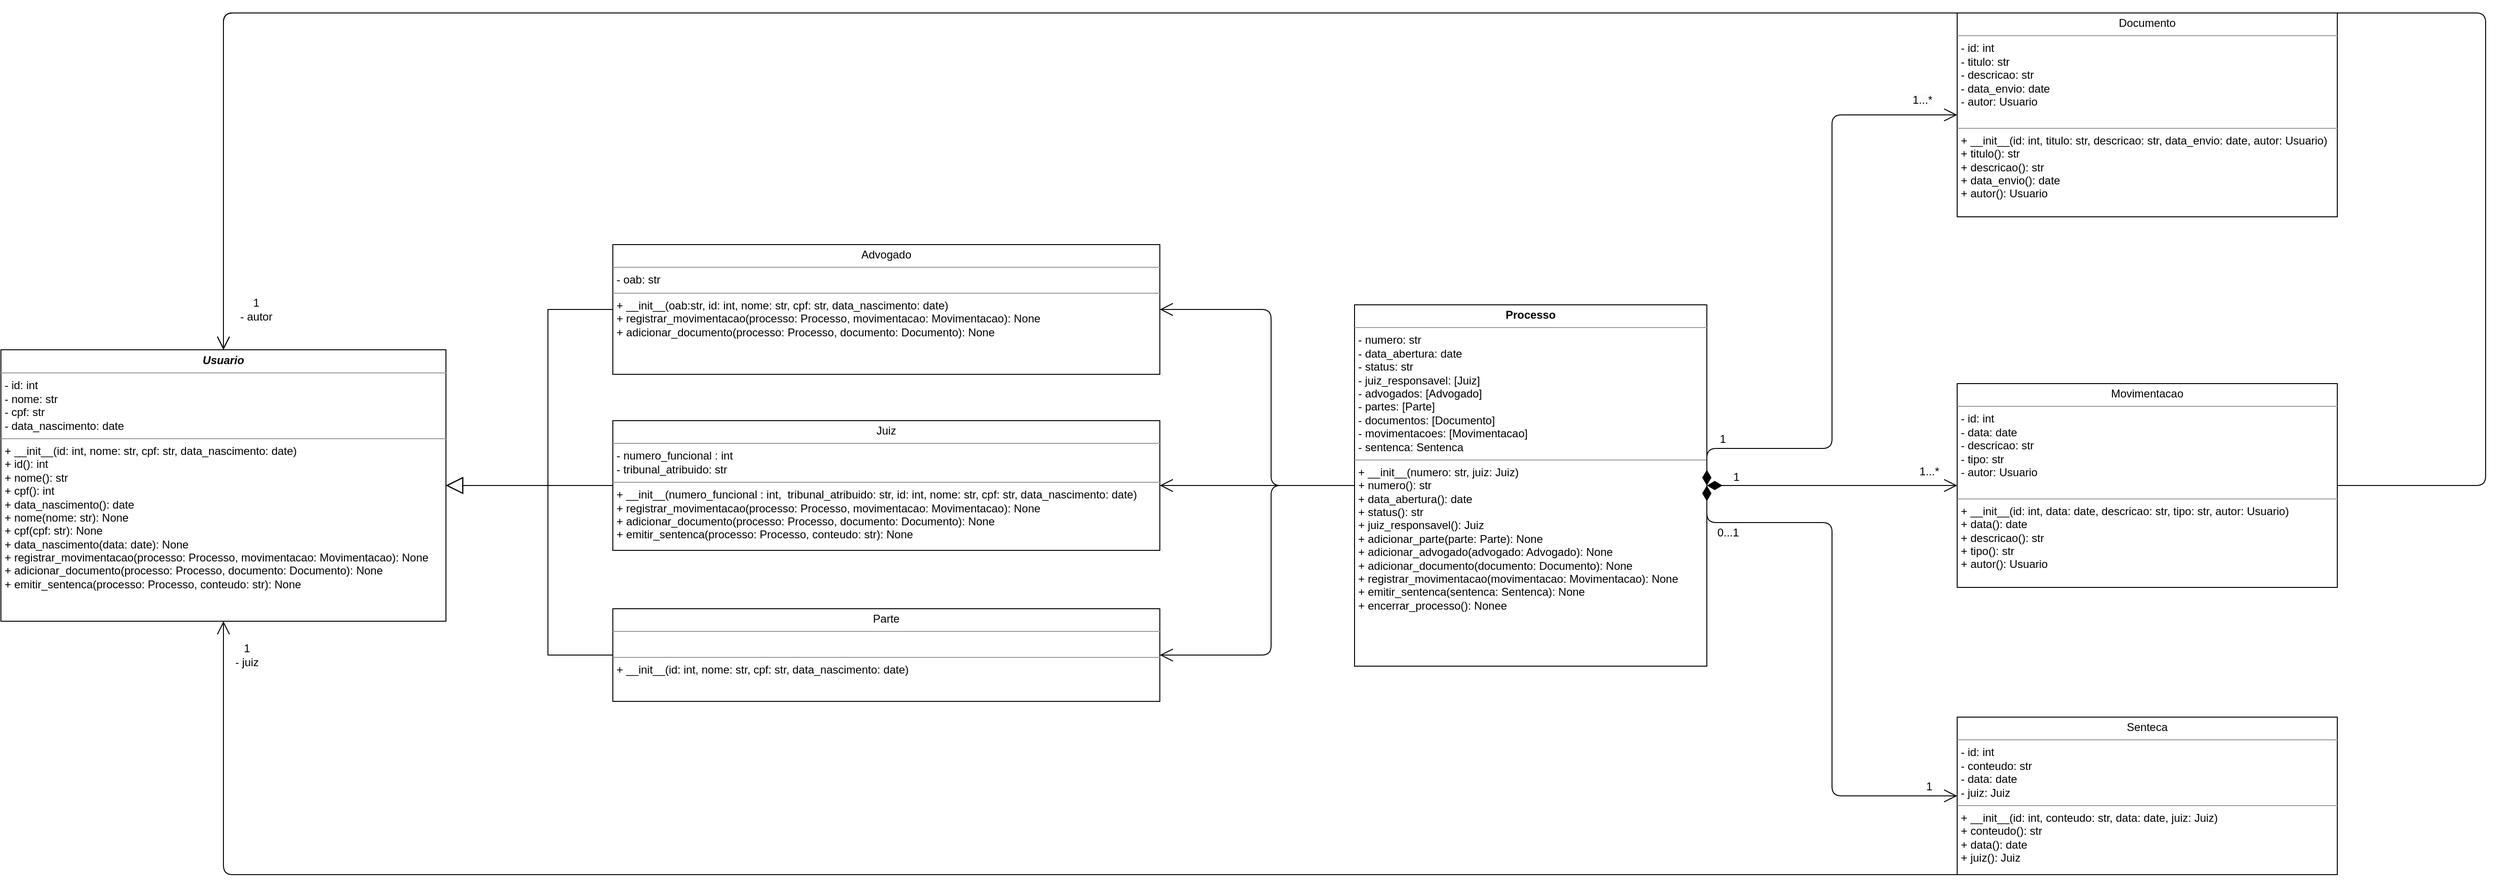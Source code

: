 <mxfile>
    <diagram name="Page-1" id="c4acf3e9-155e-7222-9cf6-157b1a14988f">
        <mxGraphModel dx="833" dy="1978" grid="1" gridSize="10" guides="1" tooltips="1" connect="1" arrows="1" fold="1" page="1" pageScale="1" pageWidth="850" pageHeight="1100" background="none" math="0" shadow="0">
            <root>
                <mxCell id="0"/>
                <mxCell id="1" parent="0"/>
                <mxCell id="5d2195bd80daf111-18" value="&lt;p style=&quot;margin:0px;margin-top:4px;text-align:center;&quot;&gt;&lt;b&gt;&lt;i&gt;Usuario&lt;/i&gt;&lt;/b&gt;&lt;/p&gt;&lt;hr size=&quot;1&quot;&gt;&lt;p style=&quot;margin:0px;margin-left:4px;&quot;&gt;- id: int&amp;nbsp;&lt;/p&gt;&lt;p style=&quot;margin:0px;margin-left:4px;&quot;&gt;- nome: str&amp;nbsp;&lt;/p&gt;&lt;p style=&quot;margin:0px;margin-left:4px;&quot;&gt;- cpf: str&amp;nbsp;&lt;/p&gt;&lt;p style=&quot;margin:0px;margin-left:4px;&quot;&gt;- data_nascimento: date&lt;br&gt;&lt;/p&gt;&lt;hr size=&quot;1&quot;&gt;&lt;p style=&quot;margin:0px;margin-left:4px;&quot;&gt;+ __init__(id: int, nome: str, cpf: str, data_nascimento: date)&lt;br&gt;+ id(): int&lt;br&gt;+ nome(): str&lt;br&gt;+ cpf(): int&lt;br&gt;+ data_nascimento(): date&lt;br&gt;+ nome(nome: str): None&lt;br&gt;+ cpf(cpf: str): None&lt;br&gt;+ data_nascimento(data: date): None&lt;br&gt;+ registrar_movimentacao(processo: Processo, movimentacao: Movimentacao): None&lt;br&gt;+ adicionar_documento(processo: Processo, documento: Documento): None&lt;br&gt;+ emitir_sentenca(processo: Processo, conteudo: str): None&lt;/p&gt;" style="verticalAlign=top;align=left;overflow=fill;fontSize=12;fontFamily=Helvetica;html=1;rounded=0;shadow=0;comic=0;labelBackgroundColor=none;strokeWidth=1" parent="1" vertex="1">
                    <mxGeometry x="90" y="-226.5" width="480" height="293" as="geometry"/>
                </mxCell>
                <mxCell id="5d2195bd80daf111-19" value="&lt;p style=&quot;margin:0px;margin-top:4px;text-align:center;&quot;&gt;Parte&lt;/p&gt;&lt;hr size=&quot;1&quot;&gt;&lt;p style=&quot;margin:0px;margin-left:4px;&quot;&gt;&lt;br&gt;&lt;/p&gt;&lt;hr size=&quot;1&quot;&gt;&lt;p style=&quot;margin:0px;margin-left:4px;&quot;&gt;+ __init__(id: int, nome: str, cpf: str, data_nascimento: date)&lt;/p&gt;" style="verticalAlign=top;align=left;overflow=fill;fontSize=12;fontFamily=Helvetica;html=1;rounded=0;shadow=0;comic=0;labelBackgroundColor=none;strokeWidth=1" parent="1" vertex="1">
                    <mxGeometry x="750" y="53" width="590" height="100" as="geometry"/>
                </mxCell>
                <mxCell id="IntvYzq0Ck3v-AkWwq2L-13" value="&lt;p style=&quot;margin:0px;margin-top:4px;text-align:center;&quot;&gt;Advogado&lt;/p&gt;&lt;hr size=&quot;1&quot;&gt;&lt;p style=&quot;margin:0px;margin-left:4px;&quot;&gt;- oab: str&lt;/p&gt;&lt;hr size=&quot;1&quot;&gt;&lt;p style=&quot;margin:0px;margin-left:4px;&quot;&gt;+ __init__(oab:str, id: int, nome: str, cpf: str, data_nascimento: date)&lt;br&gt;&lt;/p&gt;&lt;p style=&quot;margin:0px;margin-left:4px;&quot;&gt;+ registrar_movimentacao(processo: Processo, movimentacao: Movimentacao): None&lt;br&gt;+ adicionar_documento(processo: Processo, documento: Documento): None&lt;br&gt;&lt;/p&gt;" style="verticalAlign=top;align=left;overflow=fill;fontSize=12;fontFamily=Helvetica;html=1;rounded=0;shadow=0;comic=0;labelBackgroundColor=none;strokeWidth=1" parent="1" vertex="1">
                    <mxGeometry x="750" y="-340" width="590" height="140" as="geometry"/>
                </mxCell>
                <mxCell id="IntvYzq0Ck3v-AkWwq2L-16" value="&lt;p style=&quot;margin:0px;margin-top:4px;text-align:center;&quot;&gt;Juiz&lt;/p&gt;&lt;hr size=&quot;1&quot;&gt;&lt;p style=&quot;margin:0px;margin-left:4px;&quot;&gt;- numero_funcional&amp;nbsp;: int&lt;/p&gt;&lt;p style=&quot;margin:0px;margin-left:4px;&quot;&gt;- tribunal_atribuido: str&lt;/p&gt;&lt;hr size=&quot;1&quot;&gt;&lt;p style=&quot;margin:0px;margin-left:4px;&quot;&gt;+ __init__(&lt;span style=&quot;background-color: transparent; color: light-dark(rgb(0, 0, 0), rgb(255, 255, 255));&quot;&gt;numero_funcional&amp;nbsp;: int&lt;/span&gt;&lt;span style=&quot;background-color: transparent; color: light-dark(rgb(0, 0, 0), rgb(255, 255, 255));&quot;&gt;,&amp;nbsp;&lt;/span&gt;&lt;span style=&quot;background-color: transparent; color: light-dark(rgb(0, 0, 0), rgb(255, 255, 255));&quot;&gt;&amp;nbsp;&lt;/span&gt;&lt;span style=&quot;background-color: transparent; color: light-dark(rgb(0, 0, 0), rgb(255, 255, 255));&quot;&gt;tribunal_atribuido: str,&amp;nbsp;&lt;/span&gt;&lt;span style=&quot;background-color: transparent; color: light-dark(rgb(0, 0, 0), rgb(255, 255, 255));&quot;&gt;id: int, nome: str, cpf: str, data_nascimento: date)&lt;/span&gt;&lt;/p&gt;&lt;p style=&quot;margin:0px;margin-left:4px;&quot;&gt;+ registrar_movimentacao(processo: Processo, movimentacao: Movimentacao): None&lt;br&gt;+ adicionar_documento(processo: Processo, documento: Documento): None&lt;br&gt;+ emitir_sentenca(processo: Processo, conteudo: str): None&lt;/p&gt;" style="verticalAlign=top;align=left;overflow=fill;fontSize=12;fontFamily=Helvetica;html=1;rounded=0;shadow=0;comic=0;labelBackgroundColor=none;strokeWidth=1" parent="1" vertex="1">
                    <mxGeometry x="750" y="-150" width="590" height="140" as="geometry"/>
                </mxCell>
                <mxCell id="IntvYzq0Ck3v-AkWwq2L-21" value="&lt;p style=&quot;margin:0px;margin-top:4px;text-align:center;&quot;&gt;&lt;b&gt;Processo&lt;/b&gt;&lt;/p&gt;&lt;hr size=&quot;1&quot;&gt;&lt;p style=&quot;margin:0px;margin-left:4px;&quot;&gt;- numero: str&lt;/p&gt;&lt;p style=&quot;margin:0px;margin-left:4px;&quot;&gt;- data_abertura: date&lt;/p&gt;&lt;p style=&quot;margin:0px;margin-left:4px;&quot;&gt;- status: str&lt;/p&gt;&lt;p style=&quot;margin:0px;margin-left:4px;&quot;&gt;- juiz_responsavel: [Juiz]&lt;/p&gt;&lt;p style=&quot;margin:0px;margin-left:4px;&quot;&gt;- advogados: [Advogado]&lt;/p&gt;&lt;p style=&quot;margin:0px;margin-left:4px;&quot;&gt;- partes: [Parte]&lt;/p&gt;&lt;p style=&quot;margin:0px;margin-left:4px;&quot;&gt;- documentos: [Documento]&lt;/p&gt;&lt;p style=&quot;margin:0px;margin-left:4px;&quot;&gt;- movimentacoes: [Movimentacao]&lt;/p&gt;&lt;p style=&quot;margin:0px;margin-left:4px;&quot;&gt;- sentenca: Sentenca&lt;/p&gt;&lt;hr size=&quot;1&quot;&gt;&lt;p style=&quot;margin:0px;margin-left:4px;&quot;&gt;+ __init__(numero: str, juiz: Juiz)&lt;/p&gt;&lt;p style=&quot;margin:0px;margin-left:4px;&quot;&gt;+ numero(): str&lt;/p&gt;&lt;p style=&quot;margin:0px;margin-left:4px;&quot;&gt;+ data_abertura(): date&lt;/p&gt;&lt;p style=&quot;margin:0px;margin-left:4px;&quot;&gt;+ status(): str&lt;/p&gt;&lt;p style=&quot;margin:0px;margin-left:4px;&quot;&gt;+ juiz_responsavel(): Juiz&lt;/p&gt;&lt;p style=&quot;margin:0px;margin-left:4px;&quot;&gt;+ adicionar_parte(parte: Parte): None&lt;/p&gt;&lt;p style=&quot;margin:0px;margin-left:4px;&quot;&gt;+ adicionar_advogado(advogado: Advogado): None&lt;/p&gt;&lt;p style=&quot;margin:0px;margin-left:4px;&quot;&gt;+ adicionar_documento(documento: Documento): None&lt;/p&gt;&lt;p style=&quot;margin:0px;margin-left:4px;&quot;&gt;+ registrar_movimentacao(movimentacao: Movimentacao): None&lt;/p&gt;&lt;p style=&quot;margin:0px;margin-left:4px;&quot;&gt;+ emitir_sentenca(sentenca: Sentenca): None&lt;/p&gt;&lt;p style=&quot;margin:0px;margin-left:4px;&quot;&gt;&lt;span style=&quot;background-color: transparent;&quot;&gt;+ encerrar_processo(): None&lt;/span&gt;e&lt;/p&gt;" style="verticalAlign=top;align=left;overflow=fill;fontSize=12;fontFamily=Helvetica;html=1;rounded=0;shadow=0;comic=0;labelBackgroundColor=none;strokeWidth=1" parent="1" vertex="1">
                    <mxGeometry x="1550" y="-275" width="380" height="390" as="geometry"/>
                </mxCell>
                <mxCell id="IntvYzq0Ck3v-AkWwq2L-22" value="&lt;p style=&quot;margin:0px;margin-top:4px;text-align:center;&quot;&gt;Documento&lt;/p&gt;&lt;hr size=&quot;1&quot;&gt;&lt;p style=&quot;margin:0px;margin-left:4px;&quot;&gt;- id: int&lt;/p&gt;&lt;p style=&quot;margin:0px;margin-left:4px;&quot;&gt;- titulo: str&lt;/p&gt;&lt;p style=&quot;margin:0px;margin-left:4px;&quot;&gt;- descricao: str&lt;/p&gt;&lt;p style=&quot;margin:0px;margin-left:4px;&quot;&gt;- data_envio: date&lt;/p&gt;&lt;p style=&quot;margin:0px;margin-left:4px;&quot;&gt;- autor: Usuario&lt;/p&gt;&lt;div&gt;&lt;br&gt;&lt;/div&gt;&lt;hr size=&quot;1&quot;&gt;&lt;p style=&quot;margin:0px;margin-left:4px;&quot;&gt;+ __init__(id: int, titulo: str, descricao: str, data_envio: date, autor: Usuario)&lt;/p&gt;&lt;p style=&quot;margin:0px;margin-left:4px;&quot;&gt;+ titulo(): str&lt;/p&gt;&lt;p style=&quot;margin:0px;margin-left:4px;&quot;&gt;+ descricao(): str&lt;/p&gt;&lt;p style=&quot;margin:0px;margin-left:4px;&quot;&gt;+ data_envio(): date&lt;/p&gt;&lt;p style=&quot;margin:0px;margin-left:4px;&quot;&gt;+ autor(): Usuario&lt;/p&gt;&lt;div&gt;&lt;br&gt;&lt;/div&gt;" style="verticalAlign=top;align=left;overflow=fill;fontSize=12;fontFamily=Helvetica;html=1;rounded=0;shadow=0;comic=0;labelBackgroundColor=none;strokeWidth=1" parent="1" vertex="1">
                    <mxGeometry x="2200" y="-590" width="410" height="220" as="geometry"/>
                </mxCell>
                <mxCell id="IntvYzq0Ck3v-AkWwq2L-23" value="&lt;p style=&quot;margin:0px;margin-top:4px;text-align:center;&quot;&gt;Movimentacao&lt;/p&gt;&lt;hr size=&quot;1&quot;&gt;&lt;p style=&quot;margin:0px;margin-left:4px;&quot;&gt;&lt;span style=&quot;background-color: transparent; color: light-dark(rgb(0, 0, 0), rgb(255, 255, 255));&quot;&gt;- id: int&lt;/span&gt;&lt;/p&gt;&lt;p style=&quot;margin:0px;margin-left:4px;&quot;&gt;- data: date&lt;br&gt;- descricao: str&lt;br&gt;- tipo: str&lt;br&gt;- autor: Usuario&lt;/p&gt;&lt;div&gt;&lt;br&gt;&lt;/div&gt;&lt;hr size=&quot;1&quot;&gt;&lt;p style=&quot;margin:0px;margin-left:4px;&quot;&gt;+ __init__(id: int, data: date, descricao: str, tipo: str, autor: Usuario)&lt;br/&gt;+ data(): date&lt;br/&gt;+ descricao(): str&lt;br/&gt;+ tipo(): str&lt;br/&gt;+ autor(): Usuario&amp;nbsp;&lt;/p&gt;&lt;div&gt;&lt;br&gt;&lt;/div&gt;" style="verticalAlign=top;align=left;overflow=fill;fontSize=12;fontFamily=Helvetica;html=1;rounded=0;shadow=0;comic=0;labelBackgroundColor=none;strokeWidth=1" parent="1" vertex="1">
                    <mxGeometry x="2200" y="-190" width="410" height="220" as="geometry"/>
                </mxCell>
                <mxCell id="IntvYzq0Ck3v-AkWwq2L-25" value="&lt;p style=&quot;margin:0px;margin-top:4px;text-align:center;&quot;&gt;Senteca&lt;/p&gt;&lt;hr size=&quot;1&quot;&gt;&lt;p style=&quot;margin:0px;margin-left:4px;&quot;&gt;&lt;span style=&quot;background-color: transparent; color: light-dark(rgb(0, 0, 0), rgb(255, 255, 255));&quot;&gt;- id: int&lt;/span&gt;&lt;/p&gt;&lt;p style=&quot;margin:0px;margin-left:4px;&quot;&gt;&lt;span style=&quot;background-color: transparent; color: light-dark(rgb(0, 0, 0), rgb(255, 255, 255));&quot;&gt;- conteudo: str&lt;br&gt;- data: date&lt;br&gt;- juiz: Juiz&lt;/span&gt;&lt;/p&gt;&lt;hr size=&quot;1&quot;&gt;&lt;p style=&quot;margin:0px;margin-left:4px;&quot;&gt;+ __init__(id: int, conteudo: str, data: date, juiz: Juiz)&lt;br&gt;+ conteudo(): str&lt;br&gt;+ data(): date&lt;br&gt;+ juiz(): Juiz&lt;/p&gt;&lt;div&gt;&lt;br&gt;&lt;/div&gt;" style="verticalAlign=top;align=left;overflow=fill;fontSize=12;fontFamily=Helvetica;html=1;rounded=0;shadow=0;comic=0;labelBackgroundColor=none;strokeWidth=1" parent="1" vertex="1">
                    <mxGeometry x="2200" y="170" width="410" height="170" as="geometry"/>
                </mxCell>
                <mxCell id="IntvYzq0Ck3v-AkWwq2L-29" value="" style="endArrow=block;endSize=16;endFill=0;html=1;rounded=0;exitX=0;exitY=0.5;exitDx=0;exitDy=0;entryX=1;entryY=0.5;entryDx=0;entryDy=0;" parent="1" source="IntvYzq0Ck3v-AkWwq2L-13" target="5d2195bd80daf111-18" edge="1">
                    <mxGeometry width="160" relative="1" as="geometry">
                        <mxPoint x="550" y="-200" as="sourcePoint"/>
                        <mxPoint x="710" y="-200" as="targetPoint"/>
                        <Array as="points">
                            <mxPoint x="680" y="-270"/>
                            <mxPoint x="680" y="-80"/>
                        </Array>
                    </mxGeometry>
                </mxCell>
                <mxCell id="IntvYzq0Ck3v-AkWwq2L-30" value="" style="endArrow=block;endSize=16;endFill=0;html=1;rounded=0;exitX=0;exitY=0.5;exitDx=0;exitDy=0;entryX=1;entryY=0.5;entryDx=0;entryDy=0;" parent="1" source="IntvYzq0Ck3v-AkWwq2L-16" target="5d2195bd80daf111-18" edge="1">
                    <mxGeometry width="160" relative="1" as="geometry">
                        <mxPoint x="760" y="20" as="sourcePoint"/>
                        <mxPoint x="920" y="20" as="targetPoint"/>
                    </mxGeometry>
                </mxCell>
                <mxCell id="IntvYzq0Ck3v-AkWwq2L-31" value="" style="endArrow=block;endSize=16;endFill=0;html=1;rounded=0;exitX=0;exitY=0.5;exitDx=0;exitDy=0;entryX=1;entryY=0.5;entryDx=0;entryDy=0;" parent="1" source="5d2195bd80daf111-19" target="5d2195bd80daf111-18" edge="1">
                    <mxGeometry x="-0.002" width="160" relative="1" as="geometry">
                        <mxPoint x="780" as="sourcePoint"/>
                        <mxPoint x="940" as="targetPoint"/>
                        <Array as="points">
                            <mxPoint x="680" y="103"/>
                            <mxPoint x="680" y="-80"/>
                        </Array>
                        <mxPoint as="offset"/>
                    </mxGeometry>
                </mxCell>
                <mxCell id="2" value="" style="endArrow=open;endFill=1;endSize=12;html=1;exitX=0;exitY=0.5;exitDx=0;exitDy=0;entryX=1;entryY=0.5;entryDx=0;entryDy=0;" edge="1" parent="1" source="IntvYzq0Ck3v-AkWwq2L-21" target="IntvYzq0Ck3v-AkWwq2L-16">
                    <mxGeometry width="160" relative="1" as="geometry">
                        <mxPoint x="1520" y="-100" as="sourcePoint"/>
                        <mxPoint x="1680" y="-100" as="targetPoint"/>
                    </mxGeometry>
                </mxCell>
                <mxCell id="3" value="" style="endArrow=open;endFill=1;endSize=12;html=1;exitX=0;exitY=0.5;exitDx=0;exitDy=0;entryX=1;entryY=0.5;entryDx=0;entryDy=0;" edge="1" parent="1" source="IntvYzq0Ck3v-AkWwq2L-21" target="IntvYzq0Ck3v-AkWwq2L-13">
                    <mxGeometry width="160" relative="1" as="geometry">
                        <mxPoint x="1520" y="-100" as="sourcePoint"/>
                        <mxPoint x="1680" y="-100" as="targetPoint"/>
                        <Array as="points">
                            <mxPoint x="1460" y="-80"/>
                            <mxPoint x="1460" y="-270"/>
                        </Array>
                    </mxGeometry>
                </mxCell>
                <mxCell id="4" value="" style="endArrow=open;endFill=1;endSize=12;html=1;exitX=0;exitY=0.5;exitDx=0;exitDy=0;entryX=1;entryY=0.5;entryDx=0;entryDy=0;" edge="1" parent="1" source="IntvYzq0Ck3v-AkWwq2L-21" target="5d2195bd80daf111-19">
                    <mxGeometry width="160" relative="1" as="geometry">
                        <mxPoint x="1530" y="-100" as="sourcePoint"/>
                        <mxPoint x="1690" y="-100" as="targetPoint"/>
                        <Array as="points">
                            <mxPoint x="1460" y="-80"/>
                            <mxPoint x="1460" y="103"/>
                        </Array>
                    </mxGeometry>
                </mxCell>
                <mxCell id="5" value="" style="endArrow=open;html=1;endSize=12;startArrow=diamondThin;startSize=14;startFill=1;edgeStyle=orthogonalEdgeStyle;align=left;verticalAlign=bottom;entryX=0;entryY=0.5;entryDx=0;entryDy=0;exitX=1;exitY=0.5;exitDx=0;exitDy=0;" edge="1" parent="1" source="IntvYzq0Ck3v-AkWwq2L-21" target="IntvYzq0Ck3v-AkWwq2L-22">
                    <mxGeometry x="-1" y="3" relative="1" as="geometry">
                        <mxPoint x="1820" as="sourcePoint"/>
                        <mxPoint x="1980" as="targetPoint"/>
                        <Array as="points">
                            <mxPoint x="1930" y="-120"/>
                            <mxPoint x="2065" y="-120"/>
                            <mxPoint x="2065" y="-480"/>
                        </Array>
                    </mxGeometry>
                </mxCell>
                <mxCell id="6" value="" style="endArrow=open;html=1;endSize=12;startArrow=diamondThin;startSize=14;startFill=1;edgeStyle=orthogonalEdgeStyle;align=left;verticalAlign=bottom;exitX=1;exitY=0.5;exitDx=0;exitDy=0;entryX=0;entryY=0.5;entryDx=0;entryDy=0;" edge="1" parent="1" source="IntvYzq0Ck3v-AkWwq2L-21" target="IntvYzq0Ck3v-AkWwq2L-25">
                    <mxGeometry x="-1" y="3" relative="1" as="geometry">
                        <mxPoint x="2050" y="-60" as="sourcePoint"/>
                        <mxPoint x="2210" y="-60" as="targetPoint"/>
                        <Array as="points">
                            <mxPoint x="1930" y="-40"/>
                            <mxPoint x="2065" y="-40"/>
                            <mxPoint x="2065" y="255"/>
                        </Array>
                    </mxGeometry>
                </mxCell>
                <mxCell id="8" value="1" style="text;html=1;align=center;verticalAlign=middle;whiteSpace=wrap;rounded=0;" vertex="1" parent="1">
                    <mxGeometry x="2140" y="230" width="60" height="30" as="geometry"/>
                </mxCell>
                <mxCell id="10" value="" style="endArrow=open;html=1;endSize=12;startArrow=diamondThin;startSize=14;startFill=1;edgeStyle=orthogonalEdgeStyle;align=left;verticalAlign=bottom;exitX=1;exitY=0.5;exitDx=0;exitDy=0;entryX=0;entryY=0.5;entryDx=0;entryDy=0;" edge="1" parent="1" source="IntvYzq0Ck3v-AkWwq2L-21" target="IntvYzq0Ck3v-AkWwq2L-23">
                    <mxGeometry x="-1" y="3" relative="1" as="geometry">
                        <mxPoint x="2080" y="20" as="sourcePoint"/>
                        <mxPoint x="2240" y="20" as="targetPoint"/>
                    </mxGeometry>
                </mxCell>
                <mxCell id="11" value="0...1" style="text;html=1;align=center;verticalAlign=middle;whiteSpace=wrap;rounded=0;" vertex="1" parent="1">
                    <mxGeometry x="1923" y="-44" width="60" height="30" as="geometry"/>
                </mxCell>
                <mxCell id="12" value="1" style="text;html=1;align=center;verticalAlign=middle;whiteSpace=wrap;rounded=0;" vertex="1" parent="1">
                    <mxGeometry x="1932" y="-104" width="60" height="30" as="geometry"/>
                </mxCell>
                <mxCell id="13" value="1&amp;nbsp;" style="text;whiteSpace=wrap;html=1;" vertex="1" parent="1">
                    <mxGeometry x="1942" y="-144" width="50" height="40" as="geometry"/>
                </mxCell>
                <mxCell id="14" value="&amp;nbsp;" style="text;html=1;align=center;verticalAlign=middle;resizable=0;points=[];autosize=1;strokeColor=none;fillColor=none;" vertex="1" parent="1">
                    <mxGeometry x="1505" y="-12" width="30" height="30" as="geometry"/>
                </mxCell>
                <mxCell id="15" value="1...*" style="text;html=1;align=center;verticalAlign=middle;whiteSpace=wrap;rounded=0;" vertex="1" parent="1">
                    <mxGeometry x="2140" y="-110" width="60" height="30" as="geometry"/>
                </mxCell>
                <mxCell id="16" value="&lt;span style=&quot;color: rgb(0, 0, 0); font-family: Helvetica; font-size: 12px; font-style: normal; font-variant-ligatures: normal; font-variant-caps: normal; font-weight: 400; letter-spacing: normal; orphans: 2; text-align: center; text-indent: 0px; text-transform: none; widows: 2; word-spacing: 0px; -webkit-text-stroke-width: 0px; white-space: normal; background-color: rgb(251, 251, 251); text-decoration-thickness: initial; text-decoration-style: initial; text-decoration-color: initial; display: inline !important; float: none;&quot;&gt;1...*&lt;/span&gt;" style="text;whiteSpace=wrap;html=1;" vertex="1" parent="1">
                    <mxGeometry x="2150" y="-510" width="50" height="40" as="geometry"/>
                </mxCell>
                <mxCell id="19" value="" style="endArrow=open;endFill=1;endSize=12;html=1;exitX=0.5;exitY=0;exitDx=0;exitDy=0;entryX=0.5;entryY=0;entryDx=0;entryDy=0;" edge="1" parent="1" source="IntvYzq0Ck3v-AkWwq2L-22" target="5d2195bd80daf111-18">
                    <mxGeometry width="160" relative="1" as="geometry">
                        <mxPoint x="1680" y="-520" as="sourcePoint"/>
                        <mxPoint x="1510" y="-290" as="targetPoint"/>
                        <Array as="points">
                            <mxPoint x="330" y="-590"/>
                        </Array>
                    </mxGeometry>
                </mxCell>
                <mxCell id="21" value="" style="endArrow=open;endFill=1;endSize=12;html=1;exitX=1;exitY=0.5;exitDx=0;exitDy=0;entryX=0.5;entryY=0;entryDx=0;entryDy=0;" edge="1" parent="1" source="IntvYzq0Ck3v-AkWwq2L-23" target="5d2195bd80daf111-18">
                    <mxGeometry width="160" relative="1" as="geometry">
                        <mxPoint x="2610" y="-90" as="sourcePoint"/>
                        <mxPoint x="2770" y="-90" as="targetPoint"/>
                        <Array as="points">
                            <mxPoint x="2770" y="-80"/>
                            <mxPoint x="2770" y="-590"/>
                            <mxPoint x="1530" y="-590"/>
                            <mxPoint x="330" y="-590"/>
                        </Array>
                    </mxGeometry>
                </mxCell>
                <mxCell id="22" value="" style="endArrow=open;endFill=1;endSize=12;html=1;exitX=0.5;exitY=1;exitDx=0;exitDy=0;entryX=0.5;entryY=1;entryDx=0;entryDy=0;" edge="1" parent="1" source="IntvYzq0Ck3v-AkWwq2L-25" target="5d2195bd80daf111-18">
                    <mxGeometry width="160" relative="1" as="geometry">
                        <mxPoint x="2140" y="120" as="sourcePoint"/>
                        <mxPoint x="310" y="350" as="targetPoint"/>
                        <Array as="points">
                            <mxPoint x="330" y="340"/>
                        </Array>
                    </mxGeometry>
                </mxCell>
                <mxCell id="23" value="1&lt;div&gt;- juiz&lt;/div&gt;" style="text;html=1;align=center;verticalAlign=middle;resizable=0;points=[];autosize=1;strokeColor=none;fillColor=none;" vertex="1" parent="1">
                    <mxGeometry x="330" y="83" width="50" height="40" as="geometry"/>
                </mxCell>
                <mxCell id="25" value="1&lt;div&gt;- autor&lt;/div&gt;" style="text;html=1;align=center;verticalAlign=middle;resizable=0;points=[];autosize=1;strokeColor=none;fillColor=none;" vertex="1" parent="1">
                    <mxGeometry x="335" y="-290" width="60" height="40" as="geometry"/>
                </mxCell>
            </root>
        </mxGraphModel>
    </diagram>
</mxfile>